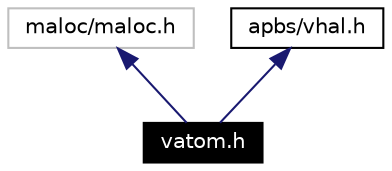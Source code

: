 digraph inheritance
{
  Node124 [shape="box",label="vatom.h",fontsize=10,height=0.2,width=0.4,fontname="Helvetica",color="black",style="filled" fontcolor="white"];
  Node125 -> Node124 [dir=back,color="midnightblue",fontsize=10,style="solid",fontname="Helvetica"];
  Node125 [shape="box",label="maloc/maloc.h",fontsize=10,height=0.2,width=0.4,fontname="Helvetica",color="grey75"];
  Node126 -> Node124 [dir=back,color="midnightblue",fontsize=10,style="solid",fontname="Helvetica"];
  Node126 [shape="box",label="apbs/vhal.h",fontsize=10,height=0.2,width=0.4,fontname="Helvetica",color="black",URL="$vhal_8h.html"];
}

